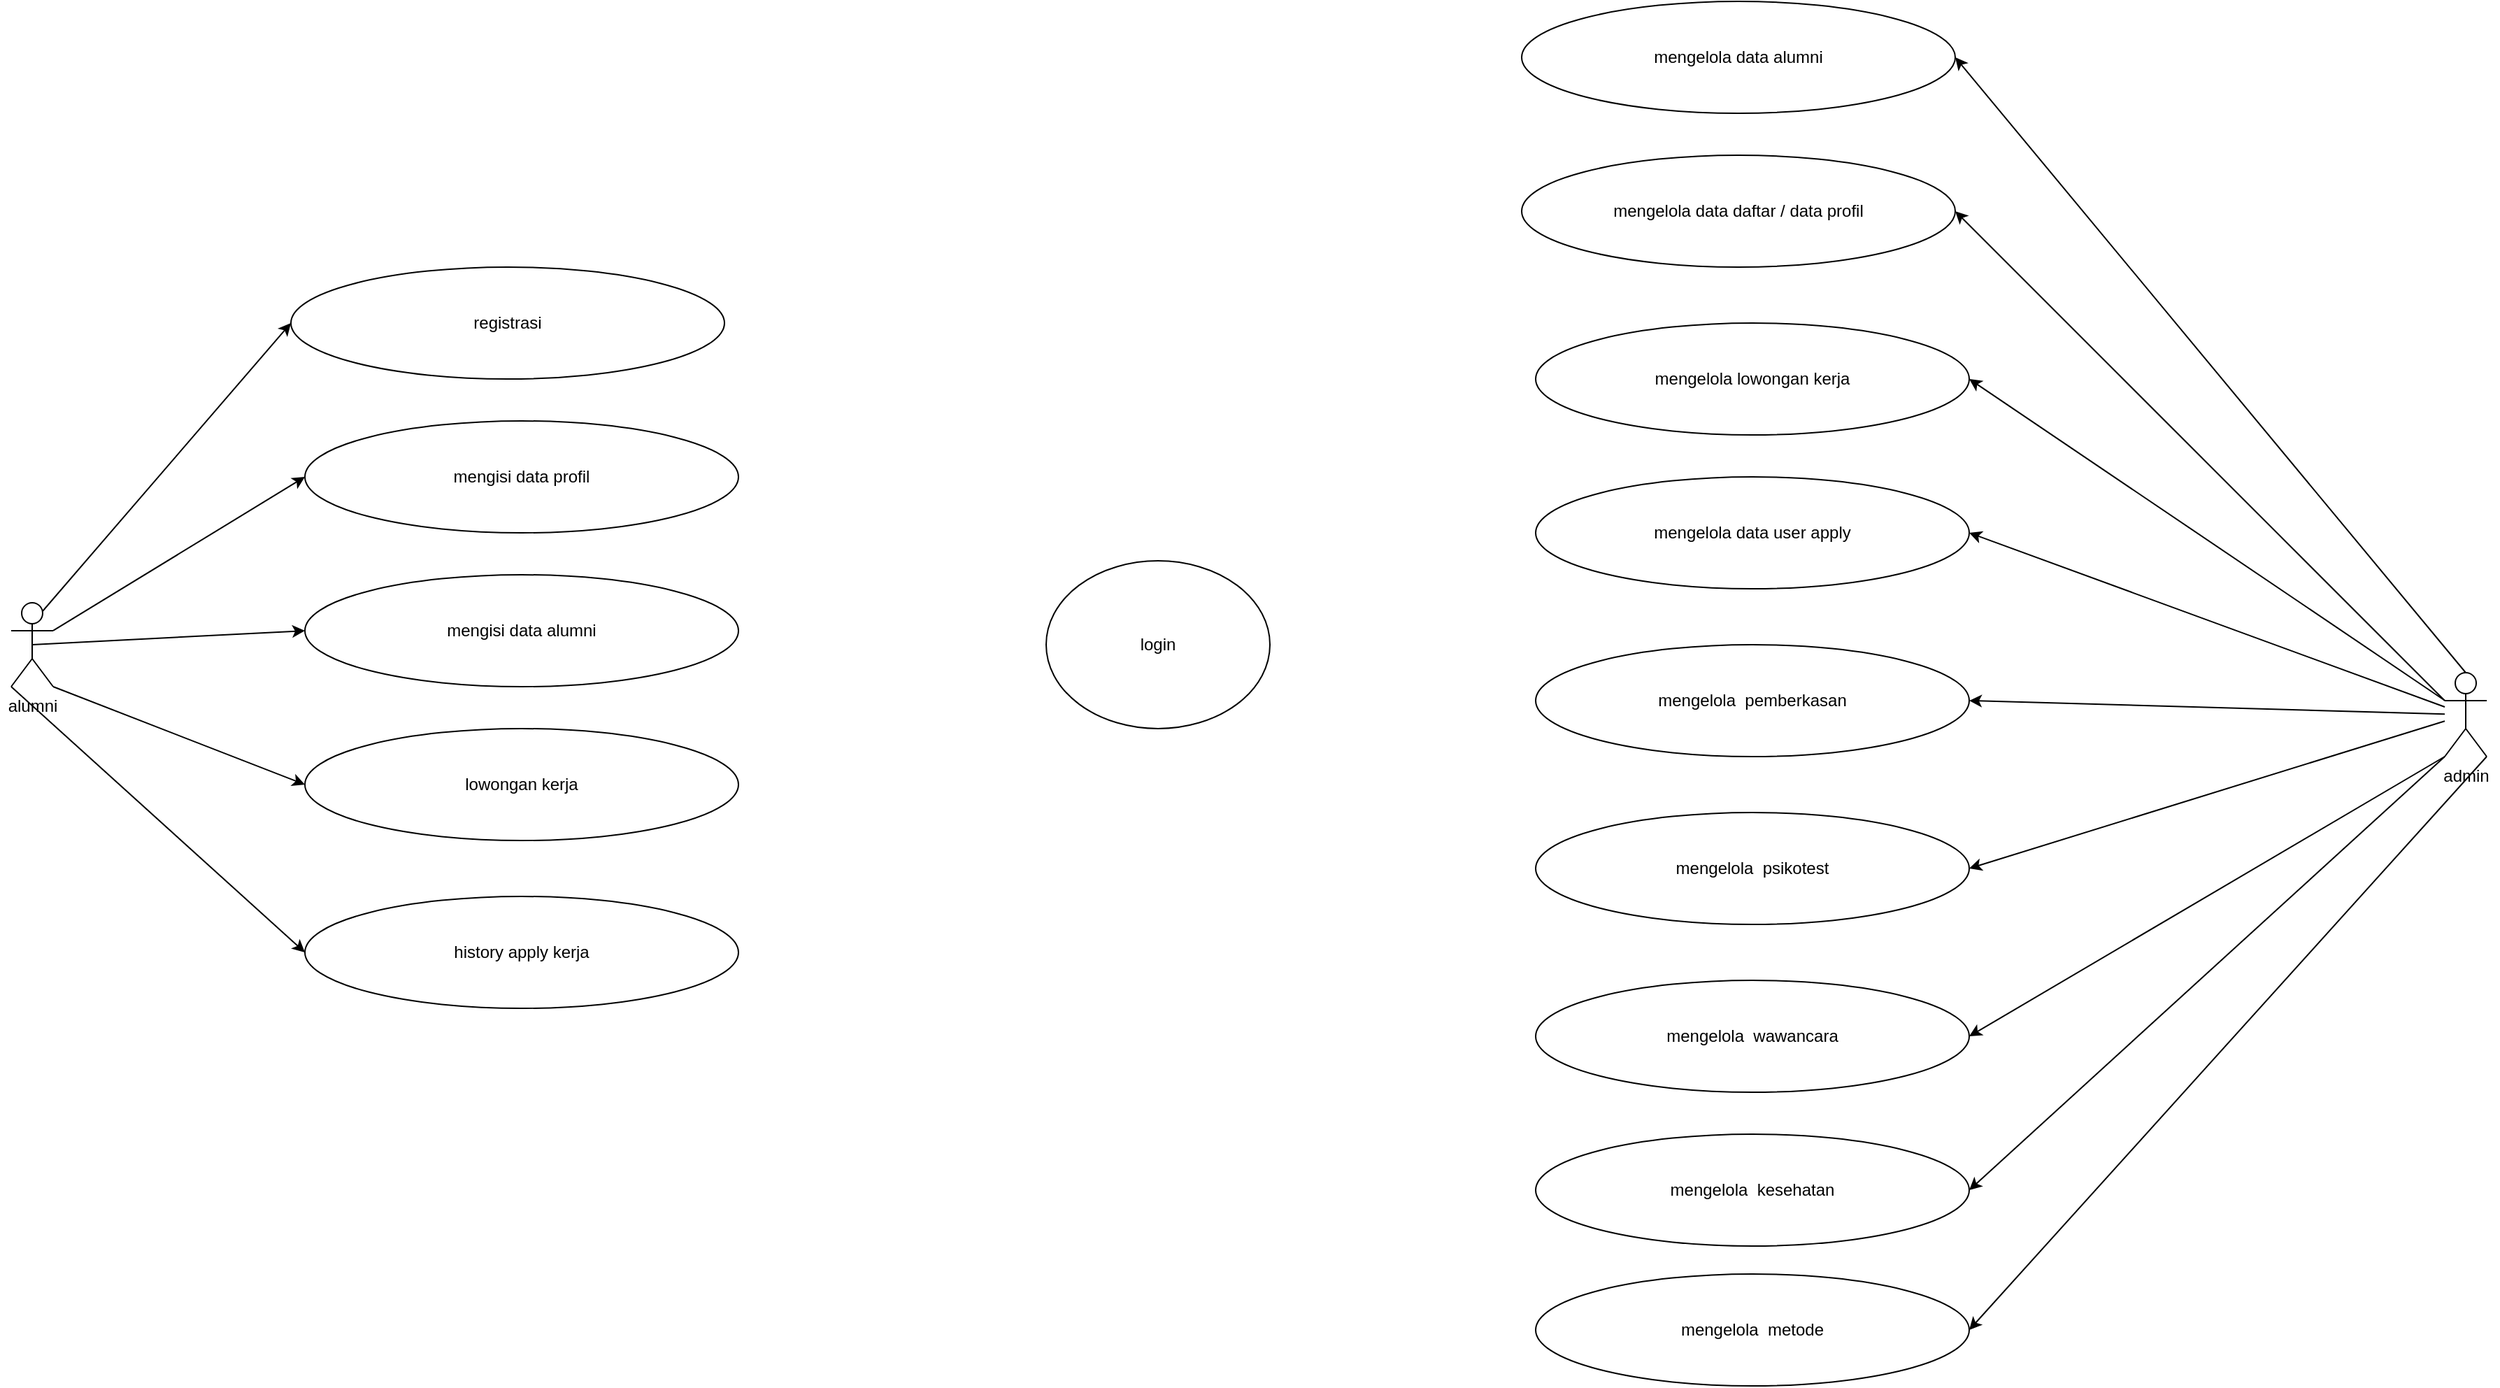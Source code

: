 <mxfile version="20.0.4" type="github">
  <diagram id="vN8O9G2n0WgHThDv_rJE" name="Page-1">
    <mxGraphModel dx="974" dy="568" grid="1" gridSize="10" guides="1" tooltips="1" connect="1" arrows="1" fold="1" page="1" pageScale="1" pageWidth="850" pageHeight="1100" math="0" shadow="0">
      <root>
        <mxCell id="0" />
        <mxCell id="1" parent="0" />
        <mxCell id="FhBJTeFyLP6KLZmq3TdZ-1" value="registrasi" style="ellipse;whiteSpace=wrap;html=1;" vertex="1" parent="1">
          <mxGeometry x="270" y="220" width="310" height="80" as="geometry" />
        </mxCell>
        <mxCell id="FhBJTeFyLP6KLZmq3TdZ-2" value="alumni" style="shape=umlActor;verticalLabelPosition=bottom;verticalAlign=top;html=1;outlineConnect=0;" vertex="1" parent="1">
          <mxGeometry x="70" y="460" width="30" height="60" as="geometry" />
        </mxCell>
        <mxCell id="FhBJTeFyLP6KLZmq3TdZ-4" value="login" style="ellipse;whiteSpace=wrap;html=1;" vertex="1" parent="1">
          <mxGeometry x="810" y="430" width="160" height="120" as="geometry" />
        </mxCell>
        <mxCell id="FhBJTeFyLP6KLZmq3TdZ-6" value="mengisi data alumni" style="ellipse;whiteSpace=wrap;html=1;" vertex="1" parent="1">
          <mxGeometry x="280" y="440" width="310" height="80" as="geometry" />
        </mxCell>
        <mxCell id="FhBJTeFyLP6KLZmq3TdZ-7" value="lowongan kerja" style="ellipse;whiteSpace=wrap;html=1;" vertex="1" parent="1">
          <mxGeometry x="280" y="550" width="310" height="80" as="geometry" />
        </mxCell>
        <mxCell id="FhBJTeFyLP6KLZmq3TdZ-8" value="history apply kerja" style="ellipse;whiteSpace=wrap;html=1;" vertex="1" parent="1">
          <mxGeometry x="280" y="670" width="310" height="80" as="geometry" />
        </mxCell>
        <mxCell id="FhBJTeFyLP6KLZmq3TdZ-13" value="mengisi data profil" style="ellipse;whiteSpace=wrap;html=1;" vertex="1" parent="1">
          <mxGeometry x="280" y="330" width="310" height="80" as="geometry" />
        </mxCell>
        <mxCell id="FhBJTeFyLP6KLZmq3TdZ-14" value="mengelola data alumni" style="ellipse;whiteSpace=wrap;html=1;" vertex="1" parent="1">
          <mxGeometry x="1150" y="30" width="310" height="80" as="geometry" />
        </mxCell>
        <mxCell id="FhBJTeFyLP6KLZmq3TdZ-15" value="mengelola data daftar / data profil" style="ellipse;whiteSpace=wrap;html=1;" vertex="1" parent="1">
          <mxGeometry x="1150" y="140" width="310" height="80" as="geometry" />
        </mxCell>
        <mxCell id="FhBJTeFyLP6KLZmq3TdZ-16" value="mengelola lowongan kerja" style="ellipse;whiteSpace=wrap;html=1;" vertex="1" parent="1">
          <mxGeometry x="1160" y="260" width="310" height="80" as="geometry" />
        </mxCell>
        <mxCell id="FhBJTeFyLP6KLZmq3TdZ-17" value="mengelola data user apply" style="ellipse;whiteSpace=wrap;html=1;" vertex="1" parent="1">
          <mxGeometry x="1160" y="370" width="310" height="80" as="geometry" />
        </mxCell>
        <mxCell id="FhBJTeFyLP6KLZmq3TdZ-18" value="mengelola&amp;nbsp; pemberkasan" style="ellipse;whiteSpace=wrap;html=1;" vertex="1" parent="1">
          <mxGeometry x="1160" y="490" width="310" height="80" as="geometry" />
        </mxCell>
        <mxCell id="FhBJTeFyLP6KLZmq3TdZ-19" value="mengelola&amp;nbsp;&amp;nbsp;psikotest" style="ellipse;whiteSpace=wrap;html=1;" vertex="1" parent="1">
          <mxGeometry x="1160" y="610" width="310" height="80" as="geometry" />
        </mxCell>
        <mxCell id="FhBJTeFyLP6KLZmq3TdZ-20" value="mengelola&amp;nbsp;&amp;nbsp;wawancara" style="ellipse;whiteSpace=wrap;html=1;" vertex="1" parent="1">
          <mxGeometry x="1160" y="730" width="310" height="80" as="geometry" />
        </mxCell>
        <mxCell id="FhBJTeFyLP6KLZmq3TdZ-21" value="mengelola&amp;nbsp;&amp;nbsp;kesehatan" style="ellipse;whiteSpace=wrap;html=1;" vertex="1" parent="1">
          <mxGeometry x="1160" y="840" width="310" height="80" as="geometry" />
        </mxCell>
        <mxCell id="FhBJTeFyLP6KLZmq3TdZ-22" value="mengelola&amp;nbsp;&amp;nbsp;metode" style="ellipse;whiteSpace=wrap;html=1;" vertex="1" parent="1">
          <mxGeometry x="1160" y="940" width="310" height="80" as="geometry" />
        </mxCell>
        <mxCell id="FhBJTeFyLP6KLZmq3TdZ-24" value="admin" style="shape=umlActor;verticalLabelPosition=bottom;verticalAlign=top;html=1;outlineConnect=0;" vertex="1" parent="1">
          <mxGeometry x="1810" y="510" width="30" height="60" as="geometry" />
        </mxCell>
        <mxCell id="FhBJTeFyLP6KLZmq3TdZ-25" value="" style="endArrow=classic;html=1;rounded=0;entryX=0;entryY=0.5;entryDx=0;entryDy=0;exitX=0.75;exitY=0.1;exitDx=0;exitDy=0;exitPerimeter=0;" edge="1" parent="1" source="FhBJTeFyLP6KLZmq3TdZ-2" target="FhBJTeFyLP6KLZmq3TdZ-1">
          <mxGeometry width="50" height="50" relative="1" as="geometry">
            <mxPoint x="100" y="520" as="sourcePoint" />
            <mxPoint x="150" y="470" as="targetPoint" />
          </mxGeometry>
        </mxCell>
        <mxCell id="FhBJTeFyLP6KLZmq3TdZ-26" value="" style="endArrow=classic;html=1;rounded=0;entryX=0;entryY=0.5;entryDx=0;entryDy=0;exitX=1;exitY=0.333;exitDx=0;exitDy=0;exitPerimeter=0;" edge="1" parent="1" source="FhBJTeFyLP6KLZmq3TdZ-2" target="FhBJTeFyLP6KLZmq3TdZ-13">
          <mxGeometry width="50" height="50" relative="1" as="geometry">
            <mxPoint x="100" y="520" as="sourcePoint" />
            <mxPoint x="150" y="470" as="targetPoint" />
          </mxGeometry>
        </mxCell>
        <mxCell id="FhBJTeFyLP6KLZmq3TdZ-27" value="" style="endArrow=classic;html=1;rounded=0;entryX=0;entryY=0.5;entryDx=0;entryDy=0;exitX=0.5;exitY=0.5;exitDx=0;exitDy=0;exitPerimeter=0;" edge="1" parent="1" source="FhBJTeFyLP6KLZmq3TdZ-2" target="FhBJTeFyLP6KLZmq3TdZ-6">
          <mxGeometry width="50" height="50" relative="1" as="geometry">
            <mxPoint x="100" y="440" as="sourcePoint" />
            <mxPoint x="150" y="390" as="targetPoint" />
          </mxGeometry>
        </mxCell>
        <mxCell id="FhBJTeFyLP6KLZmq3TdZ-28" value="" style="endArrow=classic;html=1;rounded=0;entryX=0;entryY=0.5;entryDx=0;entryDy=0;exitX=1;exitY=1;exitDx=0;exitDy=0;exitPerimeter=0;" edge="1" parent="1" source="FhBJTeFyLP6KLZmq3TdZ-2" target="FhBJTeFyLP6KLZmq3TdZ-7">
          <mxGeometry width="50" height="50" relative="1" as="geometry">
            <mxPoint x="100" y="610" as="sourcePoint" />
            <mxPoint x="150" y="560" as="targetPoint" />
          </mxGeometry>
        </mxCell>
        <mxCell id="FhBJTeFyLP6KLZmq3TdZ-29" value="" style="endArrow=classic;html=1;rounded=0;entryX=0;entryY=0.5;entryDx=0;entryDy=0;exitX=0;exitY=1;exitDx=0;exitDy=0;exitPerimeter=0;" edge="1" parent="1" source="FhBJTeFyLP6KLZmq3TdZ-2" target="FhBJTeFyLP6KLZmq3TdZ-8">
          <mxGeometry width="50" height="50" relative="1" as="geometry">
            <mxPoint x="100" y="690" as="sourcePoint" />
            <mxPoint x="150" y="640" as="targetPoint" />
          </mxGeometry>
        </mxCell>
        <mxCell id="FhBJTeFyLP6KLZmq3TdZ-32" value="" style="endArrow=classic;html=1;rounded=0;entryX=1;entryY=0.5;entryDx=0;entryDy=0;exitX=0.5;exitY=0;exitDx=0;exitDy=0;exitPerimeter=0;" edge="1" parent="1" source="FhBJTeFyLP6KLZmq3TdZ-24" target="FhBJTeFyLP6KLZmq3TdZ-14">
          <mxGeometry width="50" height="50" relative="1" as="geometry">
            <mxPoint x="1480" y="300" as="sourcePoint" />
            <mxPoint x="1530" y="250" as="targetPoint" />
          </mxGeometry>
        </mxCell>
        <mxCell id="FhBJTeFyLP6KLZmq3TdZ-33" value="" style="endArrow=classic;html=1;rounded=0;entryX=1;entryY=0.5;entryDx=0;entryDy=0;exitX=0;exitY=0.333;exitDx=0;exitDy=0;exitPerimeter=0;" edge="1" parent="1" source="FhBJTeFyLP6KLZmq3TdZ-24" target="FhBJTeFyLP6KLZmq3TdZ-15">
          <mxGeometry width="50" height="50" relative="1" as="geometry">
            <mxPoint x="1480" y="420" as="sourcePoint" />
            <mxPoint x="1530" y="370" as="targetPoint" />
          </mxGeometry>
        </mxCell>
        <mxCell id="FhBJTeFyLP6KLZmq3TdZ-34" value="" style="endArrow=classic;html=1;rounded=0;entryX=1;entryY=0.5;entryDx=0;entryDy=0;" edge="1" parent="1" source="FhBJTeFyLP6KLZmq3TdZ-24" target="FhBJTeFyLP6KLZmq3TdZ-16">
          <mxGeometry width="50" height="50" relative="1" as="geometry">
            <mxPoint x="1480" y="420" as="sourcePoint" />
            <mxPoint x="1530" y="370" as="targetPoint" />
          </mxGeometry>
        </mxCell>
        <mxCell id="FhBJTeFyLP6KLZmq3TdZ-35" value="" style="endArrow=classic;html=1;rounded=0;entryX=1;entryY=0.5;entryDx=0;entryDy=0;" edge="1" parent="1" source="FhBJTeFyLP6KLZmq3TdZ-24" target="FhBJTeFyLP6KLZmq3TdZ-17">
          <mxGeometry width="50" height="50" relative="1" as="geometry">
            <mxPoint x="1480" y="540" as="sourcePoint" />
            <mxPoint x="1530" y="490" as="targetPoint" />
          </mxGeometry>
        </mxCell>
        <mxCell id="FhBJTeFyLP6KLZmq3TdZ-36" value="" style="endArrow=classic;html=1;rounded=0;" edge="1" parent="1" source="FhBJTeFyLP6KLZmq3TdZ-24">
          <mxGeometry width="50" height="50" relative="1" as="geometry">
            <mxPoint x="1480" y="540" as="sourcePoint" />
            <mxPoint x="1470" y="530" as="targetPoint" />
          </mxGeometry>
        </mxCell>
        <mxCell id="FhBJTeFyLP6KLZmq3TdZ-37" value="" style="endArrow=classic;html=1;rounded=0;" edge="1" parent="1" source="FhBJTeFyLP6KLZmq3TdZ-24">
          <mxGeometry width="50" height="50" relative="1" as="geometry">
            <mxPoint x="1480" y="660" as="sourcePoint" />
            <mxPoint x="1470" y="650" as="targetPoint" />
          </mxGeometry>
        </mxCell>
        <mxCell id="FhBJTeFyLP6KLZmq3TdZ-38" value="" style="endArrow=classic;html=1;rounded=0;exitX=0;exitY=1;exitDx=0;exitDy=0;exitPerimeter=0;entryX=1;entryY=0.5;entryDx=0;entryDy=0;" edge="1" parent="1" source="FhBJTeFyLP6KLZmq3TdZ-24" target="FhBJTeFyLP6KLZmq3TdZ-20">
          <mxGeometry width="50" height="50" relative="1" as="geometry">
            <mxPoint x="1480" y="660" as="sourcePoint" />
            <mxPoint x="1530" y="610" as="targetPoint" />
          </mxGeometry>
        </mxCell>
        <mxCell id="FhBJTeFyLP6KLZmq3TdZ-39" value="" style="endArrow=classic;html=1;rounded=0;entryX=1;entryY=0.5;entryDx=0;entryDy=0;" edge="1" parent="1" target="FhBJTeFyLP6KLZmq3TdZ-21">
          <mxGeometry width="50" height="50" relative="1" as="geometry">
            <mxPoint x="1810" y="570" as="sourcePoint" />
            <mxPoint x="1530" y="840" as="targetPoint" />
          </mxGeometry>
        </mxCell>
        <mxCell id="FhBJTeFyLP6KLZmq3TdZ-40" value="" style="endArrow=classic;html=1;rounded=0;entryX=1;entryY=0.5;entryDx=0;entryDy=0;exitX=1;exitY=1;exitDx=0;exitDy=0;exitPerimeter=0;" edge="1" parent="1" source="FhBJTeFyLP6KLZmq3TdZ-24" target="FhBJTeFyLP6KLZmq3TdZ-22">
          <mxGeometry width="50" height="50" relative="1" as="geometry">
            <mxPoint x="1860" y="610" as="sourcePoint" />
            <mxPoint x="1530" y="840" as="targetPoint" />
          </mxGeometry>
        </mxCell>
      </root>
    </mxGraphModel>
  </diagram>
</mxfile>
